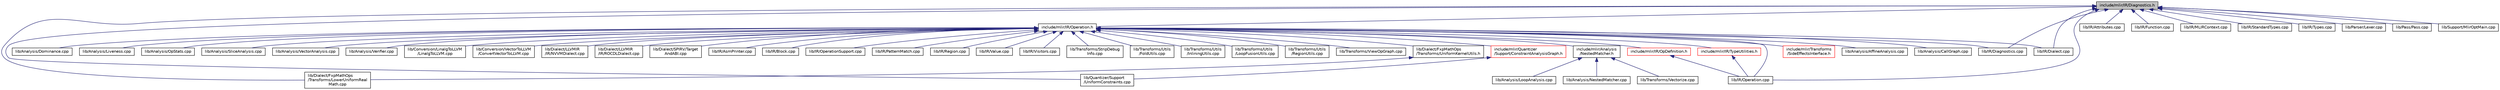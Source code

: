 digraph "include/mlir/IR/Diagnostics.h"
{
  bgcolor="transparent";
  edge [fontname="Helvetica",fontsize="10",labelfontname="Helvetica",labelfontsize="10"];
  node [fontname="Helvetica",fontsize="10",shape=record];
  Node23 [label="include/mlir/IR/Diagnostics.h",height=0.2,width=0.4,color="black", fillcolor="grey75", style="filled", fontcolor="black"];
  Node23 -> Node24 [dir="back",color="midnightblue",fontsize="10",style="solid",fontname="Helvetica"];
  Node24 [label="include/mlir/IR/Operation.h",height=0.2,width=0.4,color="black",URL="$Operation_8h.html"];
  Node24 -> Node25 [dir="back",color="midnightblue",fontsize="10",style="solid",fontname="Helvetica"];
  Node25 [label="include/mlir/Analysis\l/NestedMatcher.h",height=0.2,width=0.4,color="black",URL="$NestedMatcher_8h.html"];
  Node25 -> Node26 [dir="back",color="midnightblue",fontsize="10",style="solid",fontname="Helvetica"];
  Node26 [label="lib/Analysis/LoopAnalysis.cpp",height=0.2,width=0.4,color="black",URL="$LoopAnalysis_8cpp.html"];
  Node25 -> Node27 [dir="back",color="midnightblue",fontsize="10",style="solid",fontname="Helvetica"];
  Node27 [label="lib/Analysis/NestedMatcher.cpp",height=0.2,width=0.4,color="black",URL="$NestedMatcher_8cpp.html"];
  Node25 -> Node28 [dir="back",color="midnightblue",fontsize="10",style="solid",fontname="Helvetica"];
  Node28 [label="lib/Transforms/Vectorize.cpp",height=0.2,width=0.4,color="black",URL="$Vectorize_8cpp.html"];
  Node24 -> Node29 [dir="back",color="midnightblue",fontsize="10",style="solid",fontname="Helvetica"];
  Node29 [label="include/mlir/IR/OpDefinition.h",height=0.2,width=0.4,color="red",URL="$OpDefinition_8h.html"];
  Node29 -> Node174 [dir="back",color="midnightblue",fontsize="10",style="solid",fontname="Helvetica"];
  Node174 [label="lib/IR/Operation.cpp",height=0.2,width=0.4,color="black",URL="$Operation_8cpp.html"];
  Node24 -> Node244 [dir="back",color="midnightblue",fontsize="10",style="solid",fontname="Helvetica"];
  Node244 [label="include/mlir/IR/TypeUtilities.h",height=0.2,width=0.4,color="red",URL="$TypeUtilities_8h.html"];
  Node244 -> Node174 [dir="back",color="midnightblue",fontsize="10",style="solid",fontname="Helvetica"];
  Node24 -> Node160 [dir="back",color="midnightblue",fontsize="10",style="solid",fontname="Helvetica"];
  Node160 [label="include/mlir/Quantizer\l/Support/ConstraintAnalysisGraph.h",height=0.2,width=0.4,color="red",URL="$ConstraintAnalysisGraph_8h.html"];
  Node160 -> Node165 [dir="back",color="midnightblue",fontsize="10",style="solid",fontname="Helvetica"];
  Node165 [label="lib/Quantizer/Support\l/UniformConstraints.cpp",height=0.2,width=0.4,color="black",URL="$UniformConstraints_8cpp.html"];
  Node24 -> Node246 [dir="back",color="midnightblue",fontsize="10",style="solid",fontname="Helvetica"];
  Node246 [label="include/mlir/Transforms\l/SideEffectsInterface.h",height=0.2,width=0.4,color="red",URL="$SideEffectsInterface_8h.html"];
  Node24 -> Node32 [dir="back",color="midnightblue",fontsize="10",style="solid",fontname="Helvetica"];
  Node32 [label="lib/Analysis/AffineAnalysis.cpp",height=0.2,width=0.4,color="black",URL="$AffineAnalysis_8cpp.html"];
  Node24 -> Node176 [dir="back",color="midnightblue",fontsize="10",style="solid",fontname="Helvetica"];
  Node176 [label="lib/Analysis/CallGraph.cpp",height=0.2,width=0.4,color="black",URL="$CallGraph_8cpp.html"];
  Node24 -> Node247 [dir="back",color="midnightblue",fontsize="10",style="solid",fontname="Helvetica"];
  Node247 [label="lib/Analysis/Dominance.cpp",height=0.2,width=0.4,color="black",URL="$Dominance_8cpp.html"];
  Node24 -> Node248 [dir="back",color="midnightblue",fontsize="10",style="solid",fontname="Helvetica"];
  Node248 [label="lib/Analysis/Liveness.cpp",height=0.2,width=0.4,color="black",URL="$Liveness_8cpp.html"];
  Node24 -> Node140 [dir="back",color="midnightblue",fontsize="10",style="solid",fontname="Helvetica"];
  Node140 [label="lib/Analysis/OpStats.cpp",height=0.2,width=0.4,color="black",URL="$OpStats_8cpp.html"];
  Node24 -> Node167 [dir="back",color="midnightblue",fontsize="10",style="solid",fontname="Helvetica"];
  Node167 [label="lib/Analysis/SliceAnalysis.cpp",height=0.2,width=0.4,color="black",URL="$SliceAnalysis_8cpp.html"];
  Node24 -> Node75 [dir="back",color="midnightblue",fontsize="10",style="solid",fontname="Helvetica"];
  Node75 [label="lib/Analysis/VectorAnalysis.cpp",height=0.2,width=0.4,color="black",URL="$VectorAnalysis_8cpp.html"];
  Node24 -> Node249 [dir="back",color="midnightblue",fontsize="10",style="solid",fontname="Helvetica"];
  Node249 [label="lib/Analysis/Verifier.cpp",height=0.2,width=0.4,color="black",URL="$Verifier_8cpp.html"];
  Node24 -> Node67 [dir="back",color="midnightblue",fontsize="10",style="solid",fontname="Helvetica"];
  Node67 [label="lib/Conversion/LinalgToLLVM\l/LinalgToLLVM.cpp",height=0.2,width=0.4,color="black",URL="$LinalgToLLVM_8cpp.html"];
  Node24 -> Node84 [dir="back",color="midnightblue",fontsize="10",style="solid",fontname="Helvetica"];
  Node84 [label="lib/Conversion/VectorToLLVM\l/ConvertVectorToLLVM.cpp",height=0.2,width=0.4,color="black",URL="$ConvertVectorToLLVM_8cpp.html"];
  Node24 -> Node195 [dir="back",color="midnightblue",fontsize="10",style="solid",fontname="Helvetica"];
  Node195 [label="lib/Dialect/FxpMathOps\l/Transforms/UniformKernelUtils.h",height=0.2,width=0.4,color="black",URL="$UniformKernelUtils_8h.html"];
  Node195 -> Node86 [dir="back",color="midnightblue",fontsize="10",style="solid",fontname="Helvetica"];
  Node86 [label="lib/Dialect/FxpMathOps\l/Transforms/LowerUniformReal\lMath.cpp",height=0.2,width=0.4,color="black",URL="$LowerUniformRealMath_8cpp.html"];
  Node24 -> Node116 [dir="back",color="midnightblue",fontsize="10",style="solid",fontname="Helvetica"];
  Node116 [label="lib/Dialect/LLVMIR\l/IR/NVVMDialect.cpp",height=0.2,width=0.4,color="black",URL="$NVVMDialect_8cpp.html"];
  Node24 -> Node117 [dir="back",color="midnightblue",fontsize="10",style="solid",fontname="Helvetica"];
  Node117 [label="lib/Dialect/LLVMIR\l/IR/ROCDLDialect.cpp",height=0.2,width=0.4,color="black",URL="$ROCDLDialect_8cpp.html"];
  Node24 -> Node225 [dir="back",color="midnightblue",fontsize="10",style="solid",fontname="Helvetica"];
  Node225 [label="lib/Dialect/SPIRV/Target\lAndABI.cpp",height=0.2,width=0.4,color="black",URL="$TargetAndABI_8cpp.html"];
  Node24 -> Node170 [dir="back",color="midnightblue",fontsize="10",style="solid",fontname="Helvetica"];
  Node170 [label="lib/IR/AsmPrinter.cpp",height=0.2,width=0.4,color="black",URL="$AsmPrinter_8cpp.html"];
  Node24 -> Node226 [dir="back",color="midnightblue",fontsize="10",style="solid",fontname="Helvetica"];
  Node226 [label="lib/IR/Block.cpp",height=0.2,width=0.4,color="black",URL="$Block_8cpp.html"];
  Node24 -> Node250 [dir="back",color="midnightblue",fontsize="10",style="solid",fontname="Helvetica"];
  Node250 [label="lib/IR/Diagnostics.cpp",height=0.2,width=0.4,color="black",URL="$Diagnostics_8cpp.html"];
  Node24 -> Node236 [dir="back",color="midnightblue",fontsize="10",style="solid",fontname="Helvetica"];
  Node236 [label="lib/IR/Dialect.cpp",height=0.2,width=0.4,color="black",URL="$IR_2Dialect_8cpp.html"];
  Node24 -> Node174 [dir="back",color="midnightblue",fontsize="10",style="solid",fontname="Helvetica"];
  Node24 -> Node251 [dir="back",color="midnightblue",fontsize="10",style="solid",fontname="Helvetica"];
  Node251 [label="lib/IR/OperationSupport.cpp",height=0.2,width=0.4,color="black",URL="$OperationSupport_8cpp.html"];
  Node24 -> Node223 [dir="back",color="midnightblue",fontsize="10",style="solid",fontname="Helvetica"];
  Node223 [label="lib/IR/PatternMatch.cpp",height=0.2,width=0.4,color="black",URL="$PatternMatch_8cpp.html"];
  Node24 -> Node252 [dir="back",color="midnightblue",fontsize="10",style="solid",fontname="Helvetica"];
  Node252 [label="lib/IR/Region.cpp",height=0.2,width=0.4,color="black",URL="$Region_8cpp.html"];
  Node24 -> Node253 [dir="back",color="midnightblue",fontsize="10",style="solid",fontname="Helvetica"];
  Node253 [label="lib/IR/Value.cpp",height=0.2,width=0.4,color="black",URL="$Value_8cpp.html"];
  Node24 -> Node254 [dir="back",color="midnightblue",fontsize="10",style="solid",fontname="Helvetica"];
  Node254 [label="lib/IR/Visitors.cpp",height=0.2,width=0.4,color="black",URL="$Visitors_8cpp.html"];
  Node24 -> Node156 [dir="back",color="midnightblue",fontsize="10",style="solid",fontname="Helvetica"];
  Node156 [label="lib/Transforms/StripDebug\lInfo.cpp",height=0.2,width=0.4,color="black",URL="$StripDebugInfo_8cpp.html"];
  Node24 -> Node100 [dir="back",color="midnightblue",fontsize="10",style="solid",fontname="Helvetica"];
  Node100 [label="lib/Transforms/Utils\l/FoldUtils.cpp",height=0.2,width=0.4,color="black",URL="$FoldUtils_8cpp.html"];
  Node24 -> Node175 [dir="back",color="midnightblue",fontsize="10",style="solid",fontname="Helvetica"];
  Node175 [label="lib/Transforms/Utils\l/InliningUtils.cpp",height=0.2,width=0.4,color="black",URL="$InliningUtils_8cpp.html"];
  Node24 -> Node43 [dir="back",color="midnightblue",fontsize="10",style="solid",fontname="Helvetica"];
  Node43 [label="lib/Transforms/Utils\l/LoopFusionUtils.cpp",height=0.2,width=0.4,color="black",URL="$LoopFusionUtils_8cpp.html"];
  Node24 -> Node255 [dir="back",color="midnightblue",fontsize="10",style="solid",fontname="Helvetica"];
  Node255 [label="lib/Transforms/Utils\l/RegionUtils.cpp",height=0.2,width=0.4,color="black",URL="$RegionUtils_8cpp.html"];
  Node24 -> Node158 [dir="back",color="midnightblue",fontsize="10",style="solid",fontname="Helvetica"];
  Node158 [label="lib/Transforms/ViewOpGraph.cpp",height=0.2,width=0.4,color="black",URL="$ViewOpGraph_8cpp.html"];
  Node23 -> Node86 [dir="back",color="midnightblue",fontsize="10",style="solid",fontname="Helvetica"];
  Node23 -> Node171 [dir="back",color="midnightblue",fontsize="10",style="solid",fontname="Helvetica"];
  Node171 [label="lib/IR/Attributes.cpp",height=0.2,width=0.4,color="black",URL="$Attributes_8cpp.html"];
  Node23 -> Node250 [dir="back",color="midnightblue",fontsize="10",style="solid",fontname="Helvetica"];
  Node23 -> Node236 [dir="back",color="midnightblue",fontsize="10",style="solid",fontname="Helvetica"];
  Node23 -> Node172 [dir="back",color="midnightblue",fontsize="10",style="solid",fontname="Helvetica"];
  Node172 [label="lib/IR/Function.cpp",height=0.2,width=0.4,color="black",URL="$Function_8cpp.html"];
  Node23 -> Node173 [dir="back",color="midnightblue",fontsize="10",style="solid",fontname="Helvetica"];
  Node173 [label="lib/IR/MLIRContext.cpp",height=0.2,width=0.4,color="black",URL="$MLIRContext_8cpp.html"];
  Node23 -> Node174 [dir="back",color="midnightblue",fontsize="10",style="solid",fontname="Helvetica"];
  Node23 -> Node256 [dir="back",color="midnightblue",fontsize="10",style="solid",fontname="Helvetica"];
  Node256 [label="lib/IR/StandardTypes.cpp",height=0.2,width=0.4,color="black",URL="$StandardTypes_8cpp.html"];
  Node23 -> Node257 [dir="back",color="midnightblue",fontsize="10",style="solid",fontname="Helvetica"];
  Node257 [label="lib/IR/Types.cpp",height=0.2,width=0.4,color="black",URL="$Types_8cpp.html"];
  Node23 -> Node258 [dir="back",color="midnightblue",fontsize="10",style="solid",fontname="Helvetica"];
  Node258 [label="lib/Parser/Lexer.cpp",height=0.2,width=0.4,color="black",URL="$Lexer_8cpp.html"];
  Node23 -> Node145 [dir="back",color="midnightblue",fontsize="10",style="solid",fontname="Helvetica"];
  Node145 [label="lib/Pass/Pass.cpp",height=0.2,width=0.4,color="black",URL="$Pass_8cpp.html"];
  Node23 -> Node165 [dir="back",color="midnightblue",fontsize="10",style="solid",fontname="Helvetica"];
  Node23 -> Node150 [dir="back",color="midnightblue",fontsize="10",style="solid",fontname="Helvetica"];
  Node150 [label="lib/Support/MlirOptMain.cpp",height=0.2,width=0.4,color="black",URL="$MlirOptMain_8cpp.html"];
}
